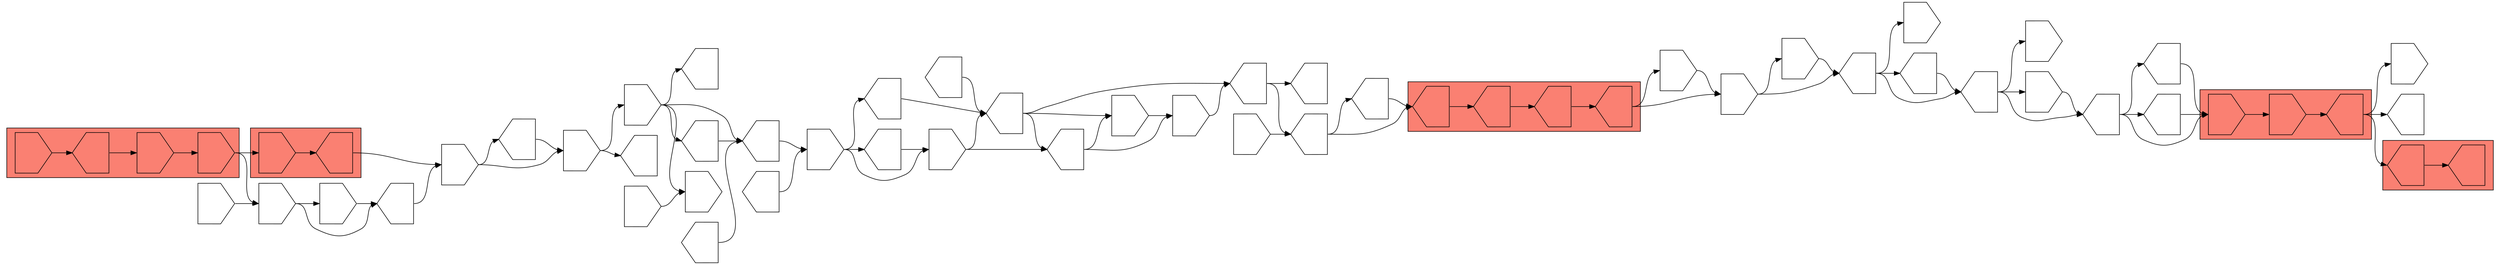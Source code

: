 digraph asm {
	rotate=90;
	edge [headport=n,tailport=s];
subgraph cluster_C9106_12300_5840 {
	9106 [label="",height=1,width=1,shape=invhouse];
	12300 [label="",height=1,width=1,shape=invhouse];
	5840 [label="",height=1,width=1,shape=house];
	style=filled;
	fillcolor=salmon;
}
subgraph cluster_C15272_11023 {
	15272 [label="",height=1,width=1,shape=house];
	11023 [label="",height=1,width=1,shape=house];
	style=filled;
	fillcolor=salmon;
}
subgraph cluster_C1194_6585_3373_3640 {
	1194 [label="",height=1,width=1,shape=house];
	6585 [label="",height=1,width=1,shape=house];
	3373 [label="",height=1,width=1,shape=house];
	3640 [label="",height=1,width=1,shape=house];
	style=filled;
	fillcolor=salmon;
}
subgraph cluster_C10606_2228 {
	10606 [label="",height=1,width=1,shape=invhouse];
	2228 [label="",height=1,width=1,shape=house];
	style=filled;
	fillcolor=salmon;
}
subgraph cluster_C16800_4213_2032_11243 {
	16800 [label="",height=1,width=1,shape=invhouse];
	4213 [label="",height=1,width=1,shape=house];
	2032 [label="",height=1,width=1,shape=invhouse];
	11243 [label="",height=1,width=1,shape=invhouse];
	style=filled;
	fillcolor=salmon;
}
	9961 [label="",height=1,width=1,shape=house];
	17209 [label="",height=1,width=1,shape=invhouse];
	5773 [label="",height=1,width=1,shape=house];
	16440 [label="",height=1,width=1,shape=house];
	16464 [label="",height=1,width=1,shape=house];
	17213 [label="",height=1,width=1,shape=invhouse];
	20058 [label="",height=1,width=1,shape=house];
	17190 [label="",height=1,width=1,shape=invhouse];
	15808 [label="",height=1,width=1,shape=house];
	19921 [label="",height=1,width=1,shape=house];
	15855 [label="",height=1,width=1,shape=invhouse];
	99 [label="",height=1,width=1,shape=invhouse];
	16847 [label="",height=1,width=1,shape=invhouse];
	13999 [label="",height=1,width=1,shape=invhouse];
	2890 [label="",height=1,width=1,shape=house];
	15416 [label="",height=1,width=1,shape=house];
	5309 [label="",height=1,width=1,shape=house];
	11745 [label="",height=1,width=1,shape=house];
	9077 [label="",height=1,width=1,shape=house];
	16120 [label="",height=1,width=1,shape=house];
	16931 [label="",height=1,width=1,shape=invhouse];
	18288 [label="",height=1,width=1,shape=invhouse];
	6769 [label="",height=1,width=1,shape=invhouse];
	6040 [label="",height=1,width=1,shape=invhouse];
	8209 [label="",height=1,width=1,shape=house];
	18279 [label="",height=1,width=1,shape=house];
	4052 [label="",height=1,width=1,shape=house];
	20441 [label="",height=1,width=1,shape=house];
	9169 [label="",height=1,width=1,shape=house];
	13295 [label="",height=1,width=1,shape=invhouse];
	7459 [label="",height=1,width=1,shape=invhouse];
	11607 [label="",height=1,width=1,shape=invhouse];
	9143 [label="",height=1,width=1,shape=house];
	16429 [label="",height=1,width=1,shape=house];
	4235 [label="",height=1,width=1,shape=invhouse];
	8452 [label="",height=1,width=1,shape=house];
	467 [label="",height=1,width=1,shape=invhouse];
	3021 [label="",height=1,width=1,shape=house];
	8137 [label="",height=1,width=1,shape=invhouse];
	8150 [label="",height=1,width=1,shape=invhouse];
	10108 [label="",height=1,width=1,shape=house];
	10798 [label="",height=1,width=1,shape=invhouse];
	9803 [label="",height=1,width=1,shape=house];
	7067 [label="",height=1,width=1,shape=invhouse];
	9106 -> 12300
	12300 -> 5840
	5840 -> 9961
	5840 -> 15272
	5840 -> 17209
	15272 -> 11023
	5773 -> 9106
	5773 -> 16440
	5773 -> 16464
	16440 -> 9106
	16464 -> 9106
	17213 -> 5773
	20058 -> 5773
	20058 -> 17190
	20058 -> 17213
	15808 -> 20058
	19921 -> 15808
	19921 -> 15855
	19921 -> 20058
	99 -> 16847
	99 -> 19921
	16847 -> 19921
	3640 -> 99
	3640 -> 13999
	13999 -> 99
	3373 -> 3640
	6585 -> 3373
	1194 -> 6585
	2890 -> 1194
	2890 -> 15416
	15416 -> 1194
	5309 -> 2890
	5309 -> 11745
	9077 -> 5309
	9077 -> 16120
	9077 -> 18288
	16120 -> 16931
	16120 -> 18288
	16931 -> 5309
	18288 -> 16931
	6769 -> 9077
	6769 -> 16120
	6040 -> 6769
	6040 -> 8209
	6040 -> 18279
	8209 -> 9077
	18279 -> 6769
	4052 -> 6040
	20441 -> 6040
	9169 -> 20441
	13295 -> 7459
	13295 -> 9143
	13295 -> 16429
	13295 -> 20441
	11607 -> 7459
	16429 -> 20441
	4235 -> 8452
	4235 -> 13295
	467 -> 3021
	467 -> 4235
	3021 -> 4235
	2228 -> 467
	10606 -> 2228
	11243 -> 8137
	11243 -> 10606
	8137 -> 8150
	8137 -> 10108
	8150 -> 10108
	10108 -> 467
	10798 -> 8137
	2032 -> 11243
	4213 -> 2032
	16800 -> 4213
	9803 -> 9077
	7067 -> 2890
}